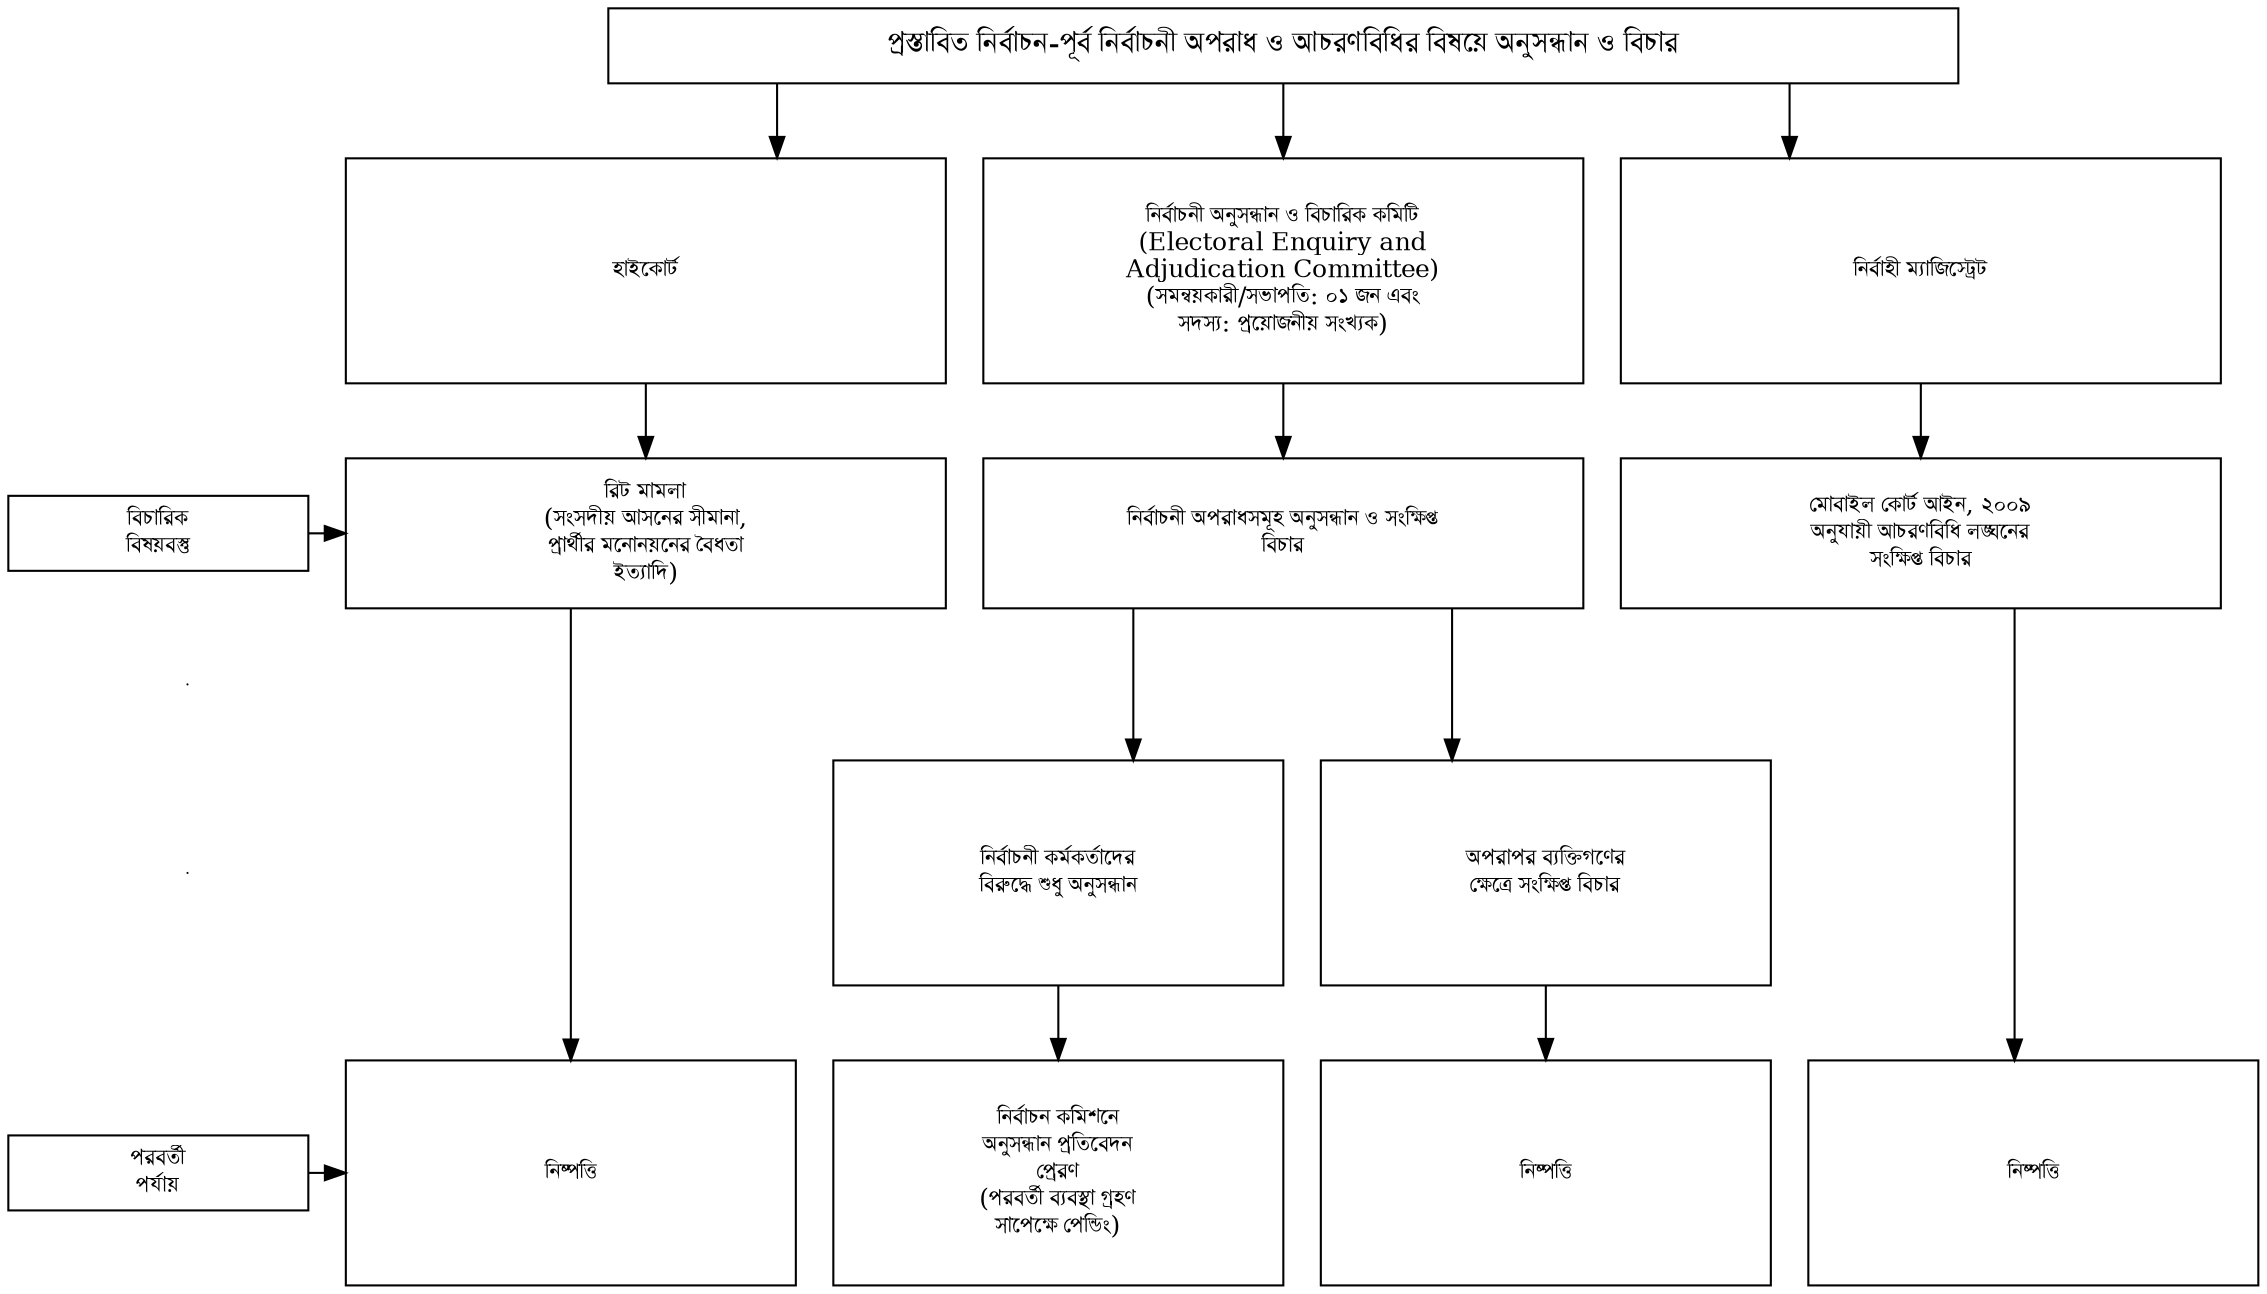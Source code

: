 digraph G {
    splines=ortho;
    // Layout settings to position nodes
    rankdir=TB; // Top to bottom layout (default)
    // Node style: rectangular shape
    node [shape="rectangle" fontsize="12pt" width="4.0in" fixedsize="true"];

    // Parent nodes
    Parent [label="প্রস্তাবিত নির্বাচন-পূর্ব নির্বাচনী অপরাধ ও আচরণবিধির বিষয়ে অনুসন্ধান ও বিচার" fixedsize="true" fontsize="16pt" width="9.0in" ];

    // Child nodes with fixed width
    Child1 [label="হাইকোর্ট" height="1.5in"];
    Child2 [label="নির্বাচনী অনুসন্ধান ও বিচারিক কমিটি\n(Electoral Enquiry and\nAdjudication Committee)\n(সমন্বয়কারী/সভাপতি: ০১ জন এবং\nসদস্য: প্রয়োজনীয় সংখ্যক)" height="1.5in"];
    Child3 [label="নির্বাহী ম্যাজিস্ট্রেট" height="1.5in"];

    AnotherParent [label="বিচারিক\nবিষয়বস্তু" width="2.0in"];

    // Grandchild nodes
    Grandchild1 [label="রিট মামলা\n(সংসদীয় আসনের সীমানা,\nপ্রার্থীর মনোনয়নের বৈধতা\nইত্যাদি)" height="1.0in"];
    Grandchild2 [label="নির্বাচনী অপরাধসমূহ অনুসন্ধান ও সংক্ষিপ্ত\nবিচার" height="1.0in"];
    Grandchild3 [label="মোবাইল কোর্ট আইন, ২০০৯\nঅনুযায়ী আচরণবিধি লঙ্ঘনের\nসংক্ষিপ্ত বিচার" height="1.0in"];

    // Grandgrandchild nodes
    Grand1child1 [label="নির্বাচনী কর্মকর্তাদের\nবিরুদ্ধে শুধু অনুসন্ধান" height="1.5in" width="3.0in"];
    Grand1child2 [label="অপরাপর ব্যক্তিগণের\nক্ষেত্রে সংক্ষিপ্ত বিচার" height="1.5in" width="3.0in"];


    // Another grandparent node
    Grand2parent [label="পরবর্তী\nপর্যায়" width="2.0in"];

    // Grandgrandgrandchild nodes
    Grand2child1 [label="নিষ্পত্তি" height="1.5in" width="3.0in"];
    Grand2child2 [label="নির্বাচন কমিশনে\nঅনুসন্ধান প্রতিবেদন\nপ্রেরণ\n(পরবর্তী ব্যবস্থা গ্রহণ\nসাপেক্ষে পেন্ডিং)" height="1.5in" width="3.0in"];
    Grand2child3 [label="নিষ্পত্তি" height="1.5in" width="3.0in"];
    Grand2child4 [label="নিষ্পত্তি" height="1.5in" width="3.0in"];

    {rank=same; AnotherParent; Grandchild1} // Ensure "Another Parent" and "Child1" are on the same level
    {rank=same; Grand2parent; Grand2child1} // Ensure "Another Grandparent" and "Grandchild1" are on the same level

    // Invisible nodes and edges for alignment
    node [shape=point, width=0, height=0, label=""];

    // Align AnotherParent and AnotherGrandparent
    AnotherParent -> Invisible1 -> Invisible2 -> Grand2parent [style=invis];

    // Edges from parents to children
    Parent -> Child1;
    Parent -> Child2;
    Parent -> Child3;
    
    // Edges from children to grandchildren
    Child1 -> Grandchild1;
    Child2 -> Grandchild2;
    Child3 -> Grandchild3;
    AnotherParent -> Grandchild1; // Additional parent for Child1

    // Edges from grandchildren to grandgrandchildren
    Grandchild1 -> Grand2child1;
    Grandchild2 -> Grand1child1;
    Grandchild2 -> Grand1child2;
    Grandchild3 -> Grand2child4;

    // Edges from grandchildren to grandgrandchildren
    Grand1child1 -> Grand2child2;
    Grand1child2 -> Grand2child3;

    // Edge from another grandparent to Grandchild1
    Grand2parent -> Grand2child1; // Additional parent for Grandchild1

    {rank=same; Child1 -> Child2 -> Child3 [style=invis]}
    {rank=same; Grandchild1 -> Grandchild2 -> Grandchild3 [style=invis]}
    {rank=same; Grand1child1 -> Grand1child2 [style=invis]}
    {rank=same; Grand2child1 -> Grand2child2 -> Grand2child3 -> Grand2child4 [style=invis]}

    AnotherParent -> Grand2parent [style=invis]
    
}